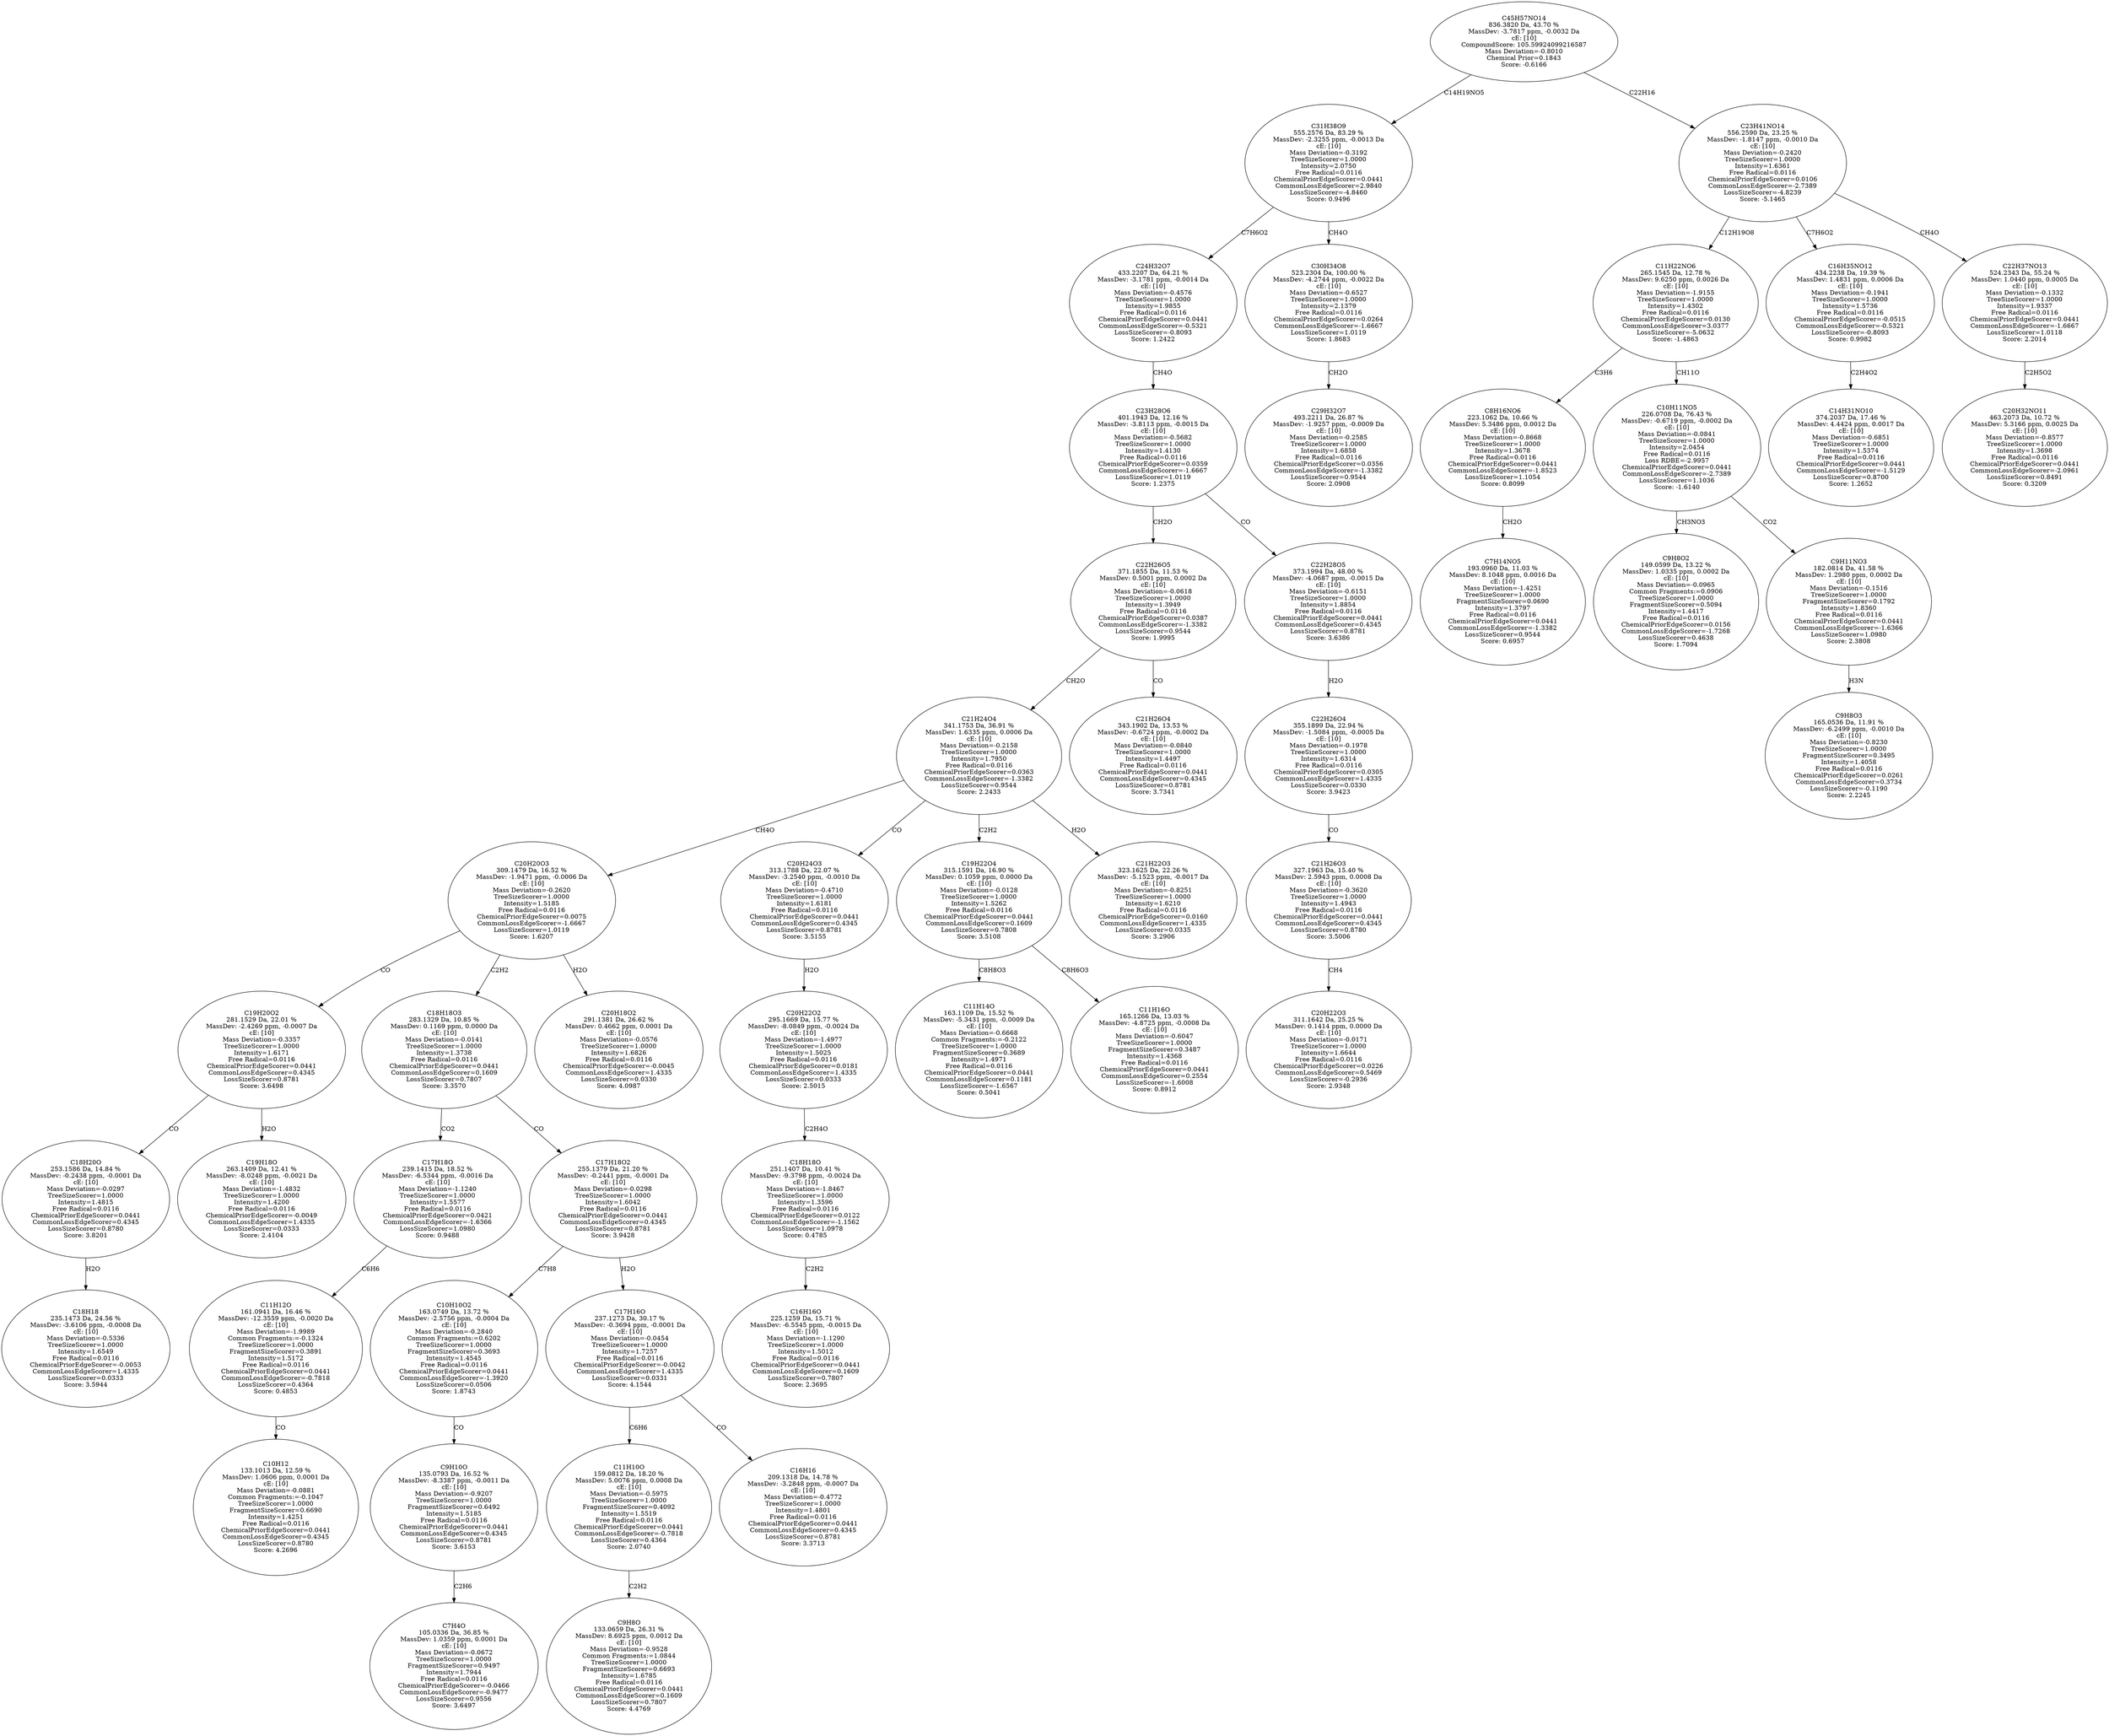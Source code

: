 strict digraph {
v1 [label="C18H18\n235.1473 Da, 24.56 %\nMassDev: -3.6106 ppm, -0.0008 Da\ncE: [10]\nMass Deviation=-0.5336\nTreeSizeScorer=1.0000\nIntensity=1.6549\nFree Radical=0.0116\nChemicalPriorEdgeScorer=-0.0053\nCommonLossEdgeScorer=1.4335\nLossSizeScorer=0.0333\nScore: 3.5944"];
v2 [label="C18H20O\n253.1586 Da, 14.84 %\nMassDev: -0.2438 ppm, -0.0001 Da\ncE: [10]\nMass Deviation=-0.0297\nTreeSizeScorer=1.0000\nIntensity=1.4815\nFree Radical=0.0116\nChemicalPriorEdgeScorer=0.0441\nCommonLossEdgeScorer=0.4345\nLossSizeScorer=0.8780\nScore: 3.8201"];
v3 [label="C19H18O\n263.1409 Da, 12.41 %\nMassDev: -8.0248 ppm, -0.0021 Da\ncE: [10]\nMass Deviation=-1.4832\nTreeSizeScorer=1.0000\nIntensity=1.4200\nFree Radical=0.0116\nChemicalPriorEdgeScorer=-0.0049\nCommonLossEdgeScorer=1.4335\nLossSizeScorer=0.0333\nScore: 2.4104"];
v4 [label="C19H20O2\n281.1529 Da, 22.01 %\nMassDev: -2.4269 ppm, -0.0007 Da\ncE: [10]\nMass Deviation=-0.3357\nTreeSizeScorer=1.0000\nIntensity=1.6171\nFree Radical=0.0116\nChemicalPriorEdgeScorer=0.0441\nCommonLossEdgeScorer=0.4345\nLossSizeScorer=0.8781\nScore: 3.6498"];
v5 [label="C10H12\n133.1013 Da, 12.59 %\nMassDev: 1.0606 ppm, 0.0001 Da\ncE: [10]\nMass Deviation=-0.0881\nCommon Fragments:=-0.1047\nTreeSizeScorer=1.0000\nFragmentSizeScorer=0.6690\nIntensity=1.4251\nFree Radical=0.0116\nChemicalPriorEdgeScorer=0.0441\nCommonLossEdgeScorer=0.4345\nLossSizeScorer=0.8780\nScore: 4.2696"];
v6 [label="C11H12O\n161.0941 Da, 16.46 %\nMassDev: -12.3559 ppm, -0.0020 Da\ncE: [10]\nMass Deviation=-1.9989\nCommon Fragments:=-0.1324\nTreeSizeScorer=1.0000\nFragmentSizeScorer=0.3891\nIntensity=1.5172\nFree Radical=0.0116\nChemicalPriorEdgeScorer=0.0441\nCommonLossEdgeScorer=-0.7818\nLossSizeScorer=0.4364\nScore: 0.4853"];
v7 [label="C17H18O\n239.1415 Da, 18.52 %\nMassDev: -6.5344 ppm, -0.0016 Da\ncE: [10]\nMass Deviation=-1.1240\nTreeSizeScorer=1.0000\nIntensity=1.5577\nFree Radical=0.0116\nChemicalPriorEdgeScorer=0.0421\nCommonLossEdgeScorer=-1.6366\nLossSizeScorer=1.0980\nScore: 0.9488"];
v8 [label="C7H4O\n105.0336 Da, 36.85 %\nMassDev: 1.0359 ppm, 0.0001 Da\ncE: [10]\nMass Deviation=-0.0672\nTreeSizeScorer=1.0000\nFragmentSizeScorer=0.9497\nIntensity=1.7944\nFree Radical=0.0116\nChemicalPriorEdgeScorer=-0.0466\nCommonLossEdgeScorer=-0.9477\nLossSizeScorer=0.9556\nScore: 3.6497"];
v9 [label="C9H10O\n135.0793 Da, 16.52 %\nMassDev: -8.3387 ppm, -0.0011 Da\ncE: [10]\nMass Deviation=-0.9207\nTreeSizeScorer=1.0000\nFragmentSizeScorer=0.6492\nIntensity=1.5185\nFree Radical=0.0116\nChemicalPriorEdgeScorer=0.0441\nCommonLossEdgeScorer=0.4345\nLossSizeScorer=0.8781\nScore: 3.6153"];
v10 [label="C10H10O2\n163.0749 Da, 13.72 %\nMassDev: -2.5756 ppm, -0.0004 Da\ncE: [10]\nMass Deviation=-0.2840\nCommon Fragments:=0.6202\nTreeSizeScorer=1.0000\nFragmentSizeScorer=0.3693\nIntensity=1.4545\nFree Radical=0.0116\nChemicalPriorEdgeScorer=0.0441\nCommonLossEdgeScorer=-1.3920\nLossSizeScorer=0.0506\nScore: 1.8743"];
v11 [label="C9H8O\n133.0659 Da, 26.31 %\nMassDev: 8.6925 ppm, 0.0012 Da\ncE: [10]\nMass Deviation=-0.9528\nCommon Fragments:=1.0844\nTreeSizeScorer=1.0000\nFragmentSizeScorer=0.6693\nIntensity=1.6785\nFree Radical=0.0116\nChemicalPriorEdgeScorer=0.0441\nCommonLossEdgeScorer=0.1609\nLossSizeScorer=0.7807\nScore: 4.4769"];
v12 [label="C11H10O\n159.0812 Da, 18.20 %\nMassDev: 5.0076 ppm, 0.0008 Da\ncE: [10]\nMass Deviation=-0.5975\nTreeSizeScorer=1.0000\nFragmentSizeScorer=0.4092\nIntensity=1.5519\nFree Radical=0.0116\nChemicalPriorEdgeScorer=0.0441\nCommonLossEdgeScorer=-0.7818\nLossSizeScorer=0.4364\nScore: 2.0740"];
v13 [label="C16H16\n209.1318 Da, 14.78 %\nMassDev: -3.2848 ppm, -0.0007 Da\ncE: [10]\nMass Deviation=-0.4772\nTreeSizeScorer=1.0000\nIntensity=1.4801\nFree Radical=0.0116\nChemicalPriorEdgeScorer=0.0441\nCommonLossEdgeScorer=0.4345\nLossSizeScorer=0.8781\nScore: 3.3713"];
v14 [label="C17H16O\n237.1273 Da, 30.17 %\nMassDev: -0.3694 ppm, -0.0001 Da\ncE: [10]\nMass Deviation=-0.0454\nTreeSizeScorer=1.0000\nIntensity=1.7257\nFree Radical=0.0116\nChemicalPriorEdgeScorer=-0.0042\nCommonLossEdgeScorer=1.4335\nLossSizeScorer=0.0331\nScore: 4.1544"];
v15 [label="C17H18O2\n255.1379 Da, 21.20 %\nMassDev: -0.2441 ppm, -0.0001 Da\ncE: [10]\nMass Deviation=-0.0298\nTreeSizeScorer=1.0000\nIntensity=1.6042\nFree Radical=0.0116\nChemicalPriorEdgeScorer=0.0441\nCommonLossEdgeScorer=0.4345\nLossSizeScorer=0.8781\nScore: 3.9428"];
v16 [label="C18H18O3\n283.1329 Da, 10.85 %\nMassDev: 0.1169 ppm, 0.0000 Da\ncE: [10]\nMass Deviation=-0.0141\nTreeSizeScorer=1.0000\nIntensity=1.3738\nFree Radical=0.0116\nChemicalPriorEdgeScorer=0.0441\nCommonLossEdgeScorer=0.1609\nLossSizeScorer=0.7807\nScore: 3.3570"];
v17 [label="C20H18O2\n291.1381 Da, 26.62 %\nMassDev: 0.4662 ppm, 0.0001 Da\ncE: [10]\nMass Deviation=-0.0576\nTreeSizeScorer=1.0000\nIntensity=1.6826\nFree Radical=0.0116\nChemicalPriorEdgeScorer=-0.0045\nCommonLossEdgeScorer=1.4335\nLossSizeScorer=0.0330\nScore: 4.0987"];
v18 [label="C20H20O3\n309.1479 Da, 16.52 %\nMassDev: -1.9471 ppm, -0.0006 Da\ncE: [10]\nMass Deviation=-0.2620\nTreeSizeScorer=1.0000\nIntensity=1.5185\nFree Radical=0.0116\nChemicalPriorEdgeScorer=0.0075\nCommonLossEdgeScorer=-1.6667\nLossSizeScorer=1.0119\nScore: 1.6207"];
v19 [label="C16H16O\n225.1259 Da, 15.71 %\nMassDev: -6.5545 ppm, -0.0015 Da\ncE: [10]\nMass Deviation=-1.1290\nTreeSizeScorer=1.0000\nIntensity=1.5012\nFree Radical=0.0116\nChemicalPriorEdgeScorer=0.0441\nCommonLossEdgeScorer=0.1609\nLossSizeScorer=0.7807\nScore: 2.3695"];
v20 [label="C18H18O\n251.1407 Da, 10.41 %\nMassDev: -9.3798 ppm, -0.0024 Da\ncE: [10]\nMass Deviation=-1.8467\nTreeSizeScorer=1.0000\nIntensity=1.3596\nFree Radical=0.0116\nChemicalPriorEdgeScorer=0.0122\nCommonLossEdgeScorer=-1.1562\nLossSizeScorer=1.0978\nScore: 0.4785"];
v21 [label="C20H22O2\n295.1669 Da, 15.77 %\nMassDev: -8.0849 ppm, -0.0024 Da\ncE: [10]\nMass Deviation=-1.4977\nTreeSizeScorer=1.0000\nIntensity=1.5025\nFree Radical=0.0116\nChemicalPriorEdgeScorer=0.0181\nCommonLossEdgeScorer=1.4335\nLossSizeScorer=0.0333\nScore: 2.5015"];
v22 [label="C20H24O3\n313.1788 Da, 22.07 %\nMassDev: -3.2540 ppm, -0.0010 Da\ncE: [10]\nMass Deviation=-0.4710\nTreeSizeScorer=1.0000\nIntensity=1.6181\nFree Radical=0.0116\nChemicalPriorEdgeScorer=0.0441\nCommonLossEdgeScorer=0.4345\nLossSizeScorer=0.8781\nScore: 3.5155"];
v23 [label="C11H14O\n163.1109 Da, 15.52 %\nMassDev: -5.3431 ppm, -0.0009 Da\ncE: [10]\nMass Deviation=-0.6668\nCommon Fragments:=-0.2122\nTreeSizeScorer=1.0000\nFragmentSizeScorer=0.3689\nIntensity=1.4971\nFree Radical=0.0116\nChemicalPriorEdgeScorer=0.0441\nCommonLossEdgeScorer=0.1181\nLossSizeScorer=-1.6567\nScore: 0.5041"];
v24 [label="C11H16O\n165.1266 Da, 13.03 %\nMassDev: -4.8725 ppm, -0.0008 Da\ncE: [10]\nMass Deviation=-0.6047\nTreeSizeScorer=1.0000\nFragmentSizeScorer=0.3487\nIntensity=1.4368\nFree Radical=0.0116\nChemicalPriorEdgeScorer=0.0441\nCommonLossEdgeScorer=0.2554\nLossSizeScorer=-1.6008\nScore: 0.8912"];
v25 [label="C19H22O4\n315.1591 Da, 16.90 %\nMassDev: 0.1059 ppm, 0.0000 Da\ncE: [10]\nMass Deviation=-0.0128\nTreeSizeScorer=1.0000\nIntensity=1.5262\nFree Radical=0.0116\nChemicalPriorEdgeScorer=0.0441\nCommonLossEdgeScorer=0.1609\nLossSizeScorer=0.7808\nScore: 3.5108"];
v26 [label="C21H22O3\n323.1625 Da, 22.26 %\nMassDev: -5.1523 ppm, -0.0017 Da\ncE: [10]\nMass Deviation=-0.8251\nTreeSizeScorer=1.0000\nIntensity=1.6210\nFree Radical=0.0116\nChemicalPriorEdgeScorer=0.0160\nCommonLossEdgeScorer=1.4335\nLossSizeScorer=0.0335\nScore: 3.2906"];
v27 [label="C21H24O4\n341.1753 Da, 36.91 %\nMassDev: 1.6335 ppm, 0.0006 Da\ncE: [10]\nMass Deviation=-0.2158\nTreeSizeScorer=1.0000\nIntensity=1.7950\nFree Radical=0.0116\nChemicalPriorEdgeScorer=0.0363\nCommonLossEdgeScorer=-1.3382\nLossSizeScorer=0.9544\nScore: 2.2433"];
v28 [label="C21H26O4\n343.1902 Da, 13.53 %\nMassDev: -0.6724 ppm, -0.0002 Da\ncE: [10]\nMass Deviation=-0.0840\nTreeSizeScorer=1.0000\nIntensity=1.4497\nFree Radical=0.0116\nChemicalPriorEdgeScorer=0.0441\nCommonLossEdgeScorer=0.4345\nLossSizeScorer=0.8781\nScore: 3.7341"];
v29 [label="C22H26O5\n371.1855 Da, 11.53 %\nMassDev: 0.5001 ppm, 0.0002 Da\ncE: [10]\nMass Deviation=-0.0618\nTreeSizeScorer=1.0000\nIntensity=1.3949\nFree Radical=0.0116\nChemicalPriorEdgeScorer=0.0387\nCommonLossEdgeScorer=-1.3382\nLossSizeScorer=0.9544\nScore: 1.9995"];
v30 [label="C20H22O3\n311.1642 Da, 25.25 %\nMassDev: 0.1414 ppm, 0.0000 Da\ncE: [10]\nMass Deviation=-0.0171\nTreeSizeScorer=1.0000\nIntensity=1.6644\nFree Radical=0.0116\nChemicalPriorEdgeScorer=0.0226\nCommonLossEdgeScorer=0.5469\nLossSizeScorer=-0.2936\nScore: 2.9348"];
v31 [label="C21H26O3\n327.1963 Da, 15.40 %\nMassDev: 2.5943 ppm, 0.0008 Da\ncE: [10]\nMass Deviation=-0.3620\nTreeSizeScorer=1.0000\nIntensity=1.4943\nFree Radical=0.0116\nChemicalPriorEdgeScorer=0.0441\nCommonLossEdgeScorer=0.4345\nLossSizeScorer=0.8780\nScore: 3.5006"];
v32 [label="C22H26O4\n355.1899 Da, 22.94 %\nMassDev: -1.5084 ppm, -0.0005 Da\ncE: [10]\nMass Deviation=-0.1978\nTreeSizeScorer=1.0000\nIntensity=1.6314\nFree Radical=0.0116\nChemicalPriorEdgeScorer=0.0305\nCommonLossEdgeScorer=1.4335\nLossSizeScorer=0.0330\nScore: 3.9423"];
v33 [label="C22H28O5\n373.1994 Da, 48.00 %\nMassDev: -4.0687 ppm, -0.0015 Da\ncE: [10]\nMass Deviation=-0.6151\nTreeSizeScorer=1.0000\nIntensity=1.8854\nFree Radical=0.0116\nChemicalPriorEdgeScorer=0.0441\nCommonLossEdgeScorer=0.4345\nLossSizeScorer=0.8781\nScore: 3.6386"];
v34 [label="C23H28O6\n401.1943 Da, 12.16 %\nMassDev: -3.8113 ppm, -0.0015 Da\ncE: [10]\nMass Deviation=-0.5682\nTreeSizeScorer=1.0000\nIntensity=1.4130\nFree Radical=0.0116\nChemicalPriorEdgeScorer=0.0359\nCommonLossEdgeScorer=-1.6667\nLossSizeScorer=1.0119\nScore: 1.2375"];
v35 [label="C24H32O7\n433.2207 Da, 64.21 %\nMassDev: -3.1781 ppm, -0.0014 Da\ncE: [10]\nMass Deviation=-0.4576\nTreeSizeScorer=1.0000\nIntensity=1.9855\nFree Radical=0.0116\nChemicalPriorEdgeScorer=0.0441\nCommonLossEdgeScorer=-0.5321\nLossSizeScorer=-0.8093\nScore: 1.2422"];
v36 [label="C29H32O7\n493.2211 Da, 26.87 %\nMassDev: -1.9257 ppm, -0.0009 Da\ncE: [10]\nMass Deviation=-0.2585\nTreeSizeScorer=1.0000\nIntensity=1.6858\nFree Radical=0.0116\nChemicalPriorEdgeScorer=0.0356\nCommonLossEdgeScorer=-1.3382\nLossSizeScorer=0.9544\nScore: 2.0908"];
v37 [label="C30H34O8\n523.2304 Da, 100.00 %\nMassDev: -4.2744 ppm, -0.0022 Da\ncE: [10]\nMass Deviation=-0.6527\nTreeSizeScorer=1.0000\nIntensity=2.1379\nFree Radical=0.0116\nChemicalPriorEdgeScorer=0.0264\nCommonLossEdgeScorer=-1.6667\nLossSizeScorer=1.0119\nScore: 1.8683"];
v38 [label="C31H38O9\n555.2576 Da, 83.29 %\nMassDev: -2.3255 ppm, -0.0013 Da\ncE: [10]\nMass Deviation=-0.3192\nTreeSizeScorer=1.0000\nIntensity=2.0750\nFree Radical=0.0116\nChemicalPriorEdgeScorer=0.0441\nCommonLossEdgeScorer=2.9840\nLossSizeScorer=-4.8460\nScore: 0.9496"];
v39 [label="C7H14NO5\n193.0960 Da, 11.03 %\nMassDev: 8.1048 ppm, 0.0016 Da\ncE: [10]\nMass Deviation=-1.4251\nTreeSizeScorer=1.0000\nFragmentSizeScorer=0.0690\nIntensity=1.3797\nFree Radical=0.0116\nChemicalPriorEdgeScorer=0.0441\nCommonLossEdgeScorer=-1.3382\nLossSizeScorer=0.9544\nScore: 0.6957"];
v40 [label="C8H16NO6\n223.1062 Da, 10.66 %\nMassDev: 5.3486 ppm, 0.0012 Da\ncE: [10]\nMass Deviation=-0.8668\nTreeSizeScorer=1.0000\nIntensity=1.3678\nFree Radical=0.0116\nChemicalPriorEdgeScorer=0.0441\nCommonLossEdgeScorer=-1.8523\nLossSizeScorer=1.1054\nScore: 0.8099"];
v41 [label="C9H8O2\n149.0599 Da, 13.22 %\nMassDev: 1.0335 ppm, 0.0002 Da\ncE: [10]\nMass Deviation=-0.0965\nCommon Fragments:=0.0906\nTreeSizeScorer=1.0000\nFragmentSizeScorer=0.5094\nIntensity=1.4417\nFree Radical=0.0116\nChemicalPriorEdgeScorer=0.0156\nCommonLossEdgeScorer=-1.7268\nLossSizeScorer=0.4638\nScore: 1.7094"];
v42 [label="C9H8O3\n165.0536 Da, 11.91 %\nMassDev: -6.2499 ppm, -0.0010 Da\ncE: [10]\nMass Deviation=-0.8230\nTreeSizeScorer=1.0000\nFragmentSizeScorer=0.3495\nIntensity=1.4058\nFree Radical=0.0116\nChemicalPriorEdgeScorer=0.0261\nCommonLossEdgeScorer=0.3734\nLossSizeScorer=-0.1190\nScore: 2.2245"];
v43 [label="C9H11NO3\n182.0814 Da, 41.58 %\nMassDev: 1.2980 ppm, 0.0002 Da\ncE: [10]\nMass Deviation=-0.1516\nTreeSizeScorer=1.0000\nFragmentSizeScorer=0.1792\nIntensity=1.8360\nFree Radical=0.0116\nChemicalPriorEdgeScorer=0.0441\nCommonLossEdgeScorer=-1.6366\nLossSizeScorer=1.0980\nScore: 2.3808"];
v44 [label="C10H11NO5\n226.0708 Da, 76.43 %\nMassDev: -0.6719 ppm, -0.0002 Da\ncE: [10]\nMass Deviation=-0.0841\nTreeSizeScorer=1.0000\nIntensity=2.0454\nFree Radical=0.0116\nLoss RDBE=-2.9957\nChemicalPriorEdgeScorer=0.0441\nCommonLossEdgeScorer=-2.7389\nLossSizeScorer=1.1036\nScore: -1.6140"];
v45 [label="C11H22NO6\n265.1545 Da, 12.78 %\nMassDev: 9.6250 ppm, 0.0026 Da\ncE: [10]\nMass Deviation=-1.9155\nTreeSizeScorer=1.0000\nIntensity=1.4302\nFree Radical=0.0116\nChemicalPriorEdgeScorer=0.0130\nCommonLossEdgeScorer=3.0377\nLossSizeScorer=-5.0632\nScore: -1.4863"];
v46 [label="C14H31NO10\n374.2037 Da, 17.46 %\nMassDev: 4.4424 ppm, 0.0017 Da\ncE: [10]\nMass Deviation=-0.6851\nTreeSizeScorer=1.0000\nIntensity=1.5374\nFree Radical=0.0116\nChemicalPriorEdgeScorer=0.0441\nCommonLossEdgeScorer=-1.5129\nLossSizeScorer=0.8700\nScore: 1.2652"];
v47 [label="C16H35NO12\n434.2238 Da, 19.39 %\nMassDev: 1.4831 ppm, 0.0006 Da\ncE: [10]\nMass Deviation=-0.1941\nTreeSizeScorer=1.0000\nIntensity=1.5736\nFree Radical=0.0116\nChemicalPriorEdgeScorer=-0.0515\nCommonLossEdgeScorer=-0.5321\nLossSizeScorer=-0.8093\nScore: 0.9982"];
v48 [label="C20H32NO11\n463.2073 Da, 10.72 %\nMassDev: 5.3166 ppm, 0.0025 Da\ncE: [10]\nMass Deviation=-0.8577\nTreeSizeScorer=1.0000\nIntensity=1.3698\nFree Radical=0.0116\nChemicalPriorEdgeScorer=0.0441\nCommonLossEdgeScorer=-2.0961\nLossSizeScorer=0.8491\nScore: 0.3209"];
v49 [label="C22H37NO13\n524.2343 Da, 55.24 %\nMassDev: 1.0440 ppm, 0.0005 Da\ncE: [10]\nMass Deviation=-0.1332\nTreeSizeScorer=1.0000\nIntensity=1.9337\nFree Radical=0.0116\nChemicalPriorEdgeScorer=0.0441\nCommonLossEdgeScorer=-1.6667\nLossSizeScorer=1.0118\nScore: 2.2014"];
v50 [label="C23H41NO14\n556.2590 Da, 23.25 %\nMassDev: -1.8147 ppm, -0.0010 Da\ncE: [10]\nMass Deviation=-0.2420\nTreeSizeScorer=1.0000\nIntensity=1.6361\nFree Radical=0.0116\nChemicalPriorEdgeScorer=0.0106\nCommonLossEdgeScorer=-2.7389\nLossSizeScorer=-4.8239\nScore: -5.1465"];
v51 [label="C45H57NO14\n836.3820 Da, 43.70 %\nMassDev: -3.7817 ppm, -0.0032 Da\ncE: [10]\nCompoundScore: 105.59924099216587\nMass Deviation=-0.8010\nChemical Prior=0.1843\nScore: -0.6166"];
v2 -> v1 [label="H2O"];
v4 -> v2 [label="CO"];
v4 -> v3 [label="H2O"];
v18 -> v4 [label="CO"];
v6 -> v5 [label="CO"];
v7 -> v6 [label="C6H6"];
v16 -> v7 [label="CO2"];
v9 -> v8 [label="C2H6"];
v10 -> v9 [label="CO"];
v15 -> v10 [label="C7H8"];
v12 -> v11 [label="C2H2"];
v14 -> v12 [label="C6H6"];
v14 -> v13 [label="CO"];
v15 -> v14 [label="H2O"];
v16 -> v15 [label="CO"];
v18 -> v16 [label="C2H2"];
v18 -> v17 [label="H2O"];
v27 -> v18 [label="CH4O"];
v20 -> v19 [label="C2H2"];
v21 -> v20 [label="C2H4O"];
v22 -> v21 [label="H2O"];
v27 -> v22 [label="CO"];
v25 -> v23 [label="C8H8O3"];
v25 -> v24 [label="C8H6O3"];
v27 -> v25 [label="C2H2"];
v27 -> v26 [label="H2O"];
v29 -> v27 [label="CH2O"];
v29 -> v28 [label="CO"];
v34 -> v29 [label="CH2O"];
v31 -> v30 [label="CH4"];
v32 -> v31 [label="CO"];
v33 -> v32 [label="H2O"];
v34 -> v33 [label="CO"];
v35 -> v34 [label="CH4O"];
v38 -> v35 [label="C7H6O2"];
v37 -> v36 [label="CH2O"];
v38 -> v37 [label="CH4O"];
v51 -> v38 [label="C14H19NO5"];
v40 -> v39 [label="CH2O"];
v45 -> v40 [label="C3H6"];
v44 -> v41 [label="CH3NO3"];
v43 -> v42 [label="H3N"];
v44 -> v43 [label="CO2"];
v45 -> v44 [label="CH11O"];
v50 -> v45 [label="C12H19O8"];
v47 -> v46 [label="C2H4O2"];
v50 -> v47 [label="C7H6O2"];
v49 -> v48 [label="C2H5O2"];
v50 -> v49 [label="CH4O"];
v51 -> v50 [label="C22H16"];
}
